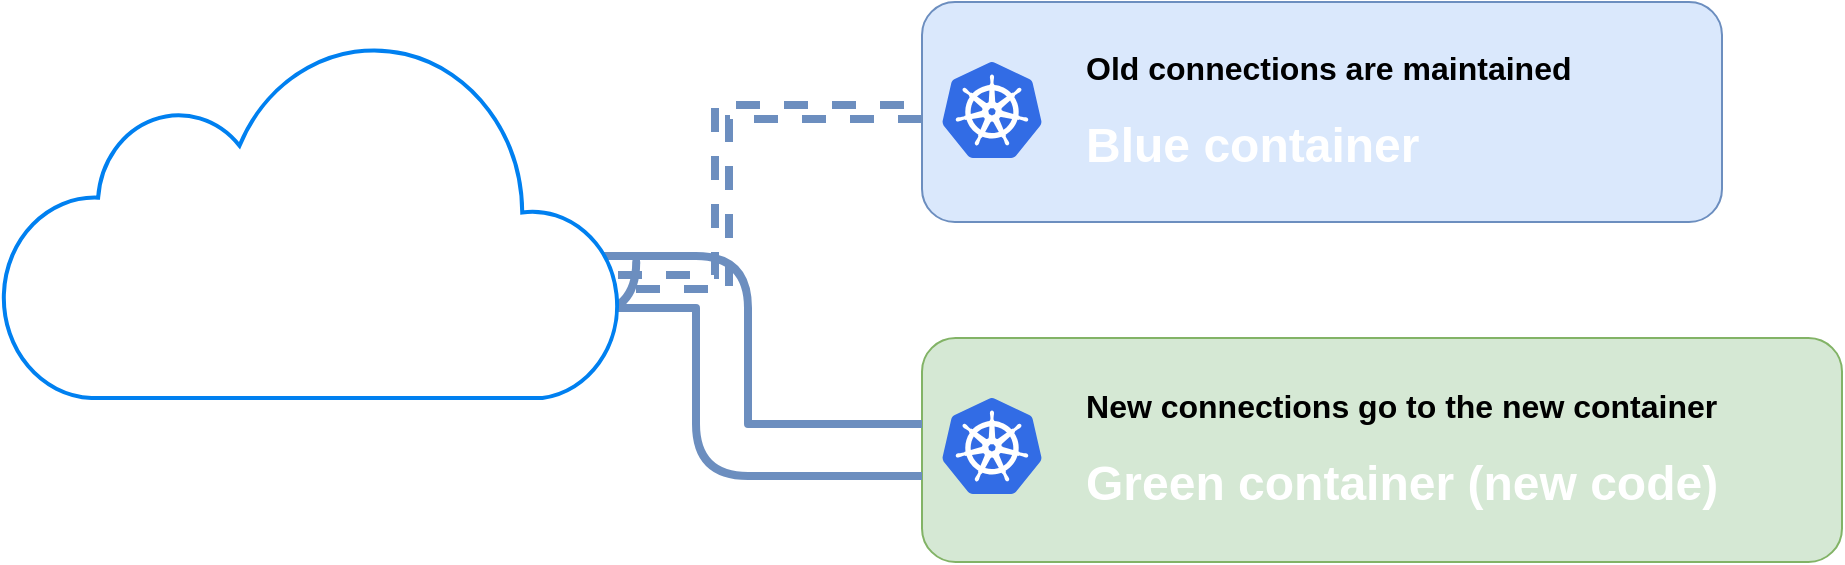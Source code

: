 <mxfile version="14.8.3" type="device"><diagram id="RE5zKHyKkm4QhJ0EhzDo" name="Page-1"><mxGraphModel dx="1422" dy="794" grid="1" gridSize="10" guides="1" tooltips="1" connect="1" arrows="1" fold="1" page="1" pageScale="1" pageWidth="827" pageHeight="1169" math="0" shadow="0"><root><mxCell id="0"/><mxCell id="1" parent="0"/><mxCell id="JWPsishpi94Fi2IVlW2C-9" value="&lt;span style=&quot;white-space: pre&quot;&gt;&#9;&lt;/span&gt;&lt;span style=&quot;white-space: pre&quot;&gt;&#9;&lt;/span&gt;&lt;span style=&quot;white-space: pre&quot;&gt;&#9;&lt;/span&gt;&lt;font style=&quot;font-size: 16px&quot;&gt;&lt;b&gt;Old connections are maintained&lt;/b&gt;&lt;/font&gt;&lt;br&gt;&lt;span style=&quot;white-space: pre&quot;&gt;&#9;&lt;/span&gt;&lt;span style=&quot;white-space: pre&quot;&gt;&#9;&lt;/span&gt;&lt;span style=&quot;white-space: pre&quot;&gt;&#9;&lt;/span&gt;&lt;br&gt;&lt;span style=&quot;white-space: pre&quot;&gt;&#9;&lt;/span&gt;&lt;span style=&quot;white-space: pre&quot;&gt;&#9;&lt;/span&gt;&lt;span style=&quot;white-space: pre&quot;&gt;&#9;&lt;/span&gt;&lt;font size=&quot;1&quot; color=&quot;#ffffff&quot;&gt;&lt;b style=&quot;font-size: 24px&quot;&gt;Blue container&lt;/b&gt;&lt;/font&gt;" style="rounded=1;whiteSpace=wrap;html=1;fillColor=#dae8fc;strokeColor=#6c8ebf;align=left;" vertex="1" parent="1"><mxGeometry x="580" y="190" width="400" height="110" as="geometry"/></mxCell><mxCell id="JWPsishpi94Fi2IVlW2C-12" style="edgeStyle=orthogonalEdgeStyle;rounded=0;orthogonalLoop=1;jettySize=auto;html=1;shape=link;entryX=0;entryY=0.5;entryDx=0;entryDy=0;dashed=1;strokeWidth=4;fillColor=#dae8fc;strokeColor=#6c8ebf;" edge="1" parent="1" target="JWPsishpi94Fi2IVlW2C-9"><mxGeometry relative="1" as="geometry"><mxPoint x="450" y="330" as="targetPoint"/><mxPoint x="380" y="330" as="sourcePoint"/><Array as="points"><mxPoint x="480" y="330"/><mxPoint x="480" y="245"/></Array></mxGeometry></mxCell><mxCell id="JWPsishpi94Fi2IVlW2C-8" value="" style="aspect=fixed;html=1;points=[];align=center;image;fontSize=12;image=img/lib/mscae/Kubernetes.svg;" vertex="1" parent="1"><mxGeometry x="590" y="220" width="50" height="48" as="geometry"/></mxCell><mxCell id="JWPsishpi94Fi2IVlW2C-10" value="&lt;span style=&quot;white-space: pre&quot;&gt;&#9;&lt;/span&gt;&lt;span style=&quot;white-space: pre&quot;&gt;&#9;&lt;/span&gt;&lt;span style=&quot;white-space: pre&quot;&gt;&#9;&lt;/span&gt;&lt;font style=&quot;font-size: 16px&quot;&gt;&lt;b&gt;New connections go to the new container&lt;/b&gt;&lt;/font&gt;&lt;br&gt;&lt;span style=&quot;white-space: pre&quot;&gt;&#9;&lt;/span&gt;&lt;span style=&quot;white-space: pre&quot;&gt;&#9;&lt;/span&gt;&lt;span style=&quot;white-space: pre&quot;&gt;&#9;&lt;/span&gt;&lt;br&gt;&lt;span style=&quot;white-space: pre&quot;&gt;&#9;&lt;/span&gt;&lt;span style=&quot;white-space: pre&quot;&gt;&#9;&lt;/span&gt;&lt;span style=&quot;white-space: pre&quot;&gt;&#9;&lt;/span&gt;&lt;font size=&quot;1&quot; color=&quot;#ffffff&quot;&gt;&lt;b style=&quot;font-size: 24px&quot;&gt;Green container (new code)&lt;/b&gt;&lt;/font&gt;" style="rounded=1;whiteSpace=wrap;html=1;fillColor=#d5e8d4;strokeColor=#82b366;align=left;" vertex="1" parent="1"><mxGeometry x="580" y="358" width="460" height="112" as="geometry"/></mxCell><mxCell id="JWPsishpi94Fi2IVlW2C-11" value="" style="aspect=fixed;html=1;points=[];align=center;image;fontSize=12;image=img/lib/mscae/Kubernetes.svg;" vertex="1" parent="1"><mxGeometry x="590" y="388" width="50" height="48" as="geometry"/></mxCell><mxCell id="JWPsishpi94Fi2IVlW2C-13" style="edgeStyle=orthogonalEdgeStyle;rounded=1;orthogonalLoop=1;jettySize=auto;html=1;shape=link;entryX=0;entryY=0.5;entryDx=0;entryDy=0;strokeWidth=4;fillColor=#dae8fc;width=23;exitX=0.981;exitY=0.628;exitDx=0;exitDy=0;exitPerimeter=0;strokeColor=#6c8ebf;shadow=0;" edge="1" parent="1" source="JWPsishpi94Fi2IVlW2C-2" target="JWPsishpi94Fi2IVlW2C-10"><mxGeometry relative="1" as="geometry"><mxPoint x="590" y="255" as="targetPoint"/><mxPoint x="390" y="340" as="sourcePoint"/><Array as="points"><mxPoint x="390" y="333"/><mxPoint x="390" y="330"/><mxPoint x="480" y="330"/><mxPoint x="480" y="414"/></Array></mxGeometry></mxCell><mxCell id="JWPsishpi94Fi2IVlW2C-2" value="" style="html=1;verticalLabelPosition=bottom;align=center;labelBackgroundColor=#ffffff;verticalAlign=top;strokeWidth=2;strokeColor=#0080F0;shadow=0;dashed=0;shape=mxgraph.ios7.icons.cloud;" vertex="1" parent="1"><mxGeometry x="120" y="208" width="310" height="180" as="geometry"/></mxCell><mxCell id="JWPsishpi94Fi2IVlW2C-1" value="" style="shape=image;html=1;verticalAlign=top;verticalLabelPosition=bottom;labelBackgroundColor=#ffffff;imageAspect=0;aspect=fixed;image=https://cdn3.iconfinder.com/data/icons/basic-user-interface-5/64/globe_earth_internet_www_universal-128.png" vertex="1" parent="1"><mxGeometry x="286" y="330" width="128" height="128" as="geometry"/></mxCell><mxCell id="JWPsishpi94Fi2IVlW2C-6" value="" style="shape=image;html=1;verticalAlign=top;verticalLabelPosition=bottom;labelBackgroundColor=#ffffff;imageAspect=0;aspect=fixed;image=https://cdn2.iconfinder.com/data/icons/social-media-logos-linear-black-1/614/5381_-_Web-128.png" vertex="1" parent="1"><mxGeometry x="150" y="300" width="128" height="128" as="geometry"/></mxCell></root></mxGraphModel></diagram></mxfile>